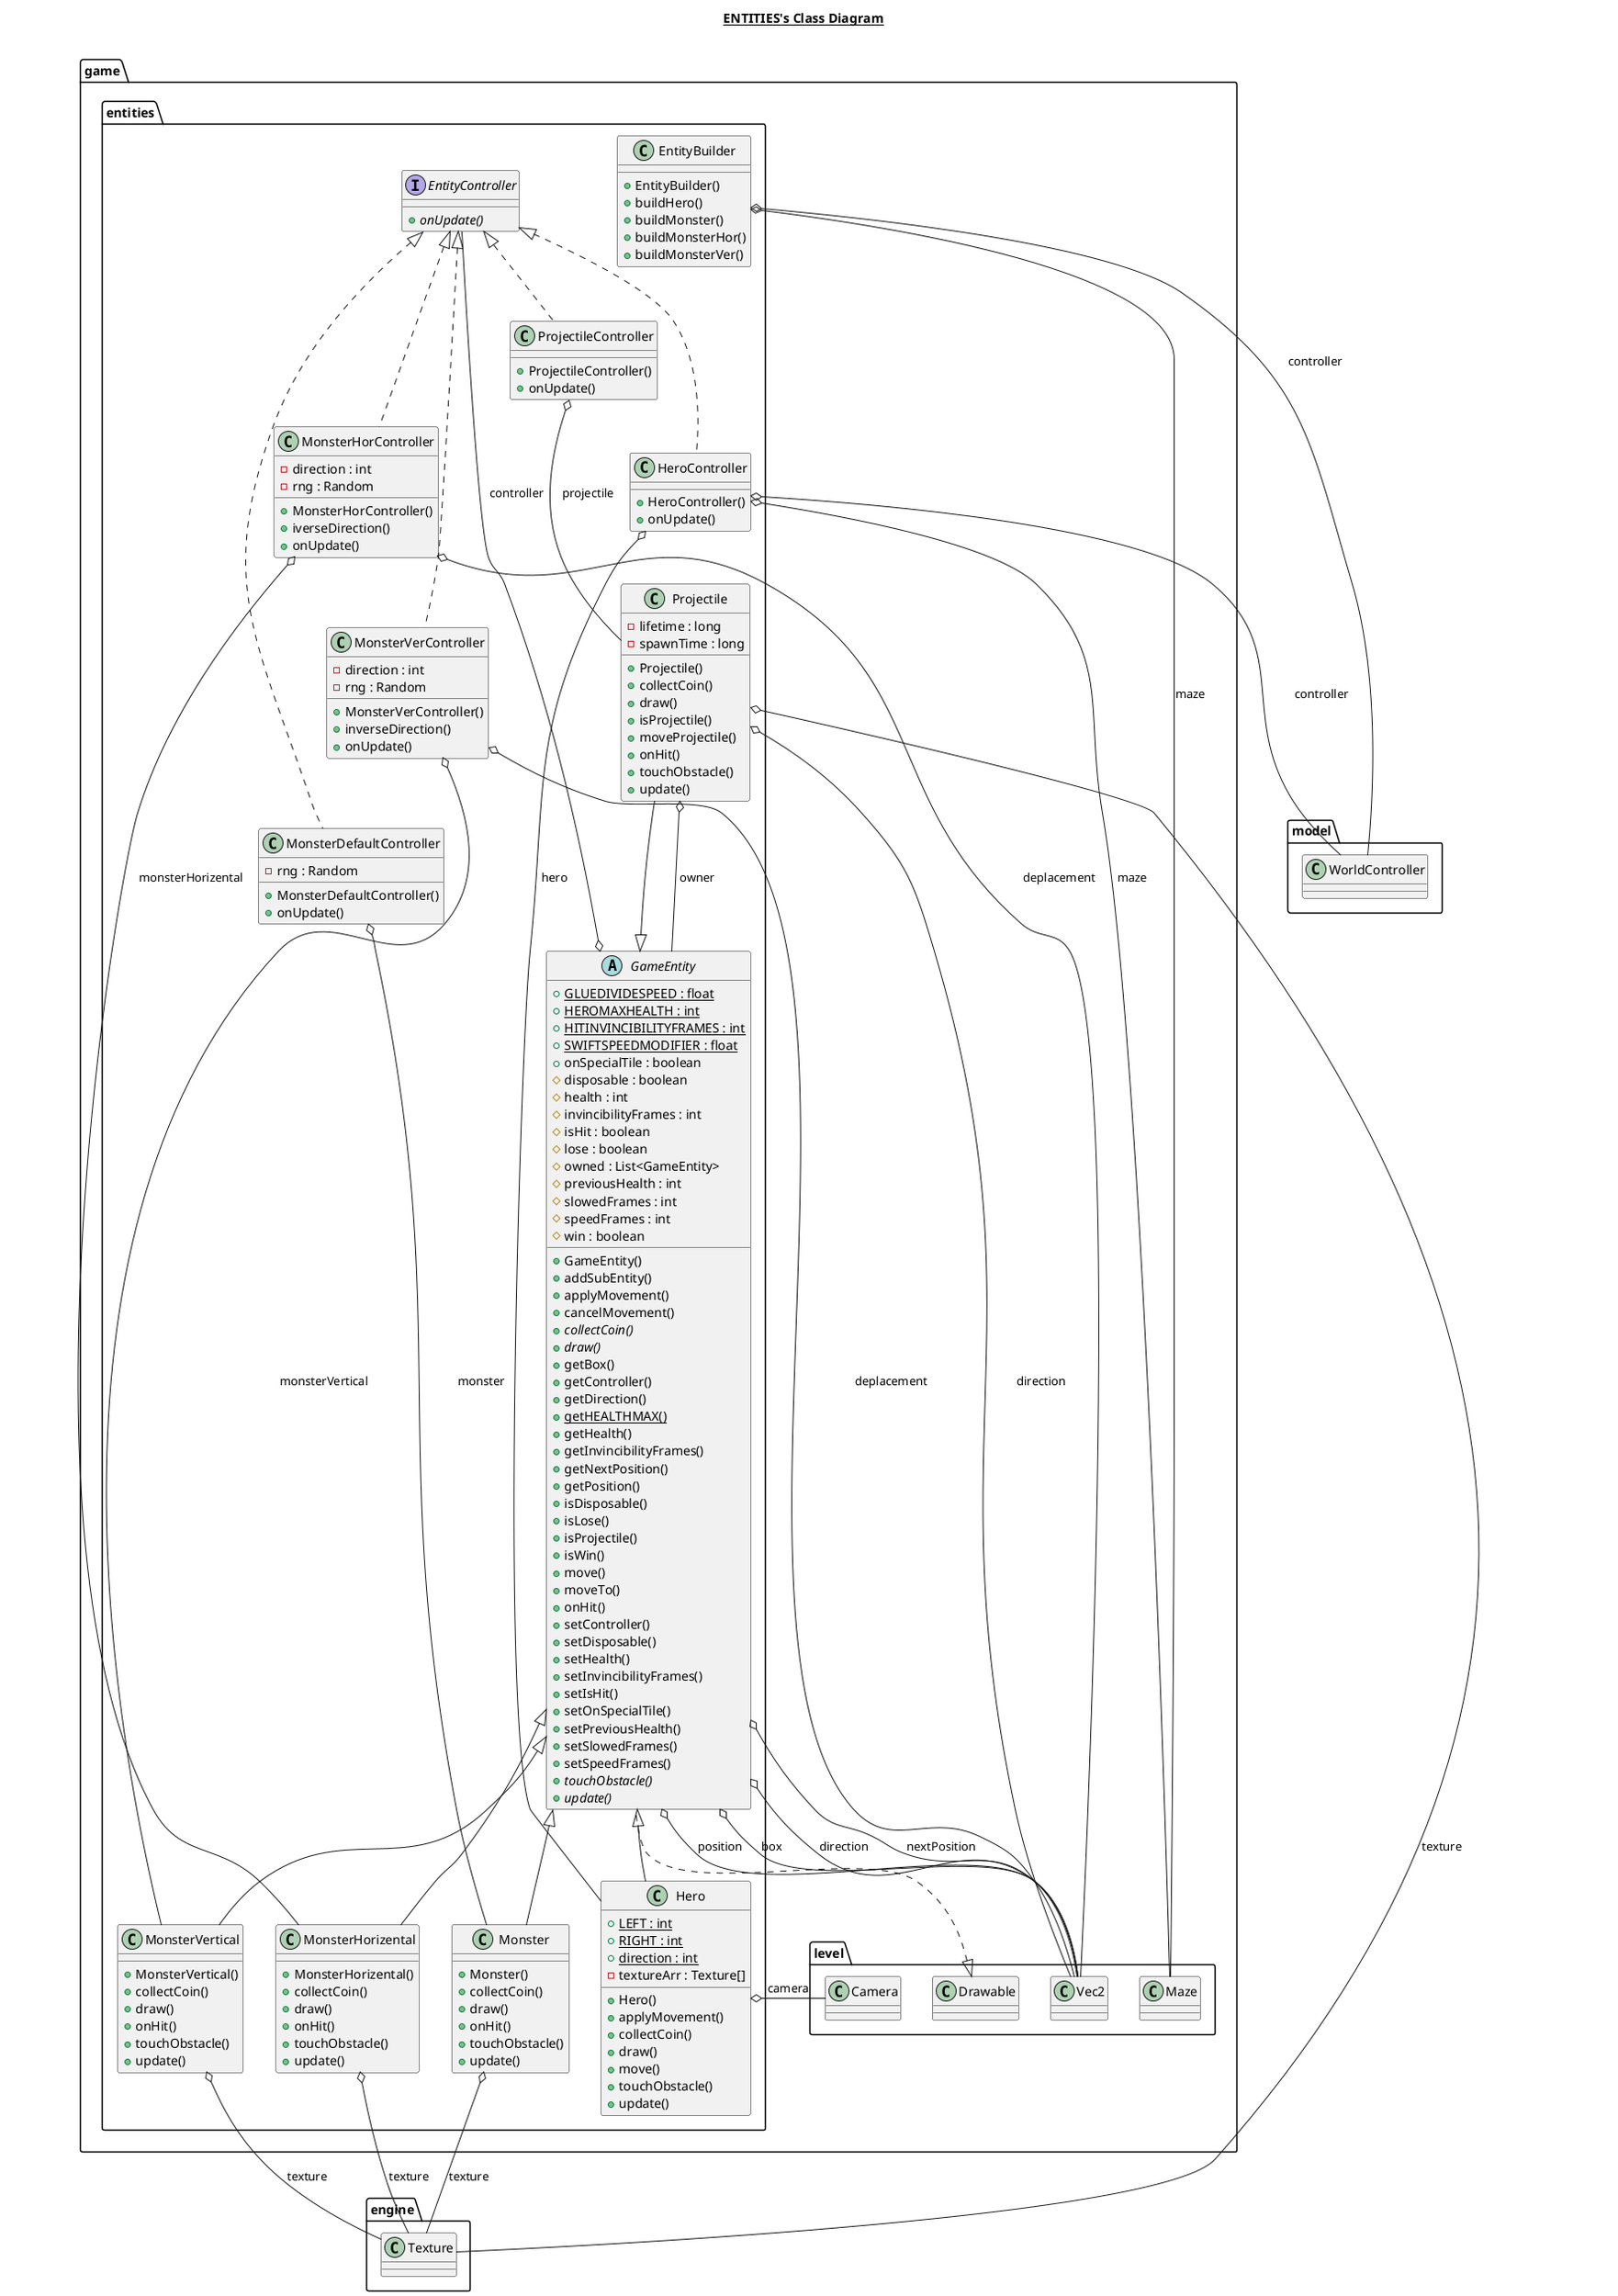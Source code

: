 @startuml

title __ENTITIES's Class Diagram__\n

  namespace game.entities {
    class game.entities.EntityBuilder {
        + EntityBuilder()
        + buildHero()
        + buildMonster()
        + buildMonsterHor()
        + buildMonsterVer()
    }
  }
  

  namespace game.entities {
    interface game.entities.EntityController {
        {abstract} + onUpdate()
    }
  }
  

  namespace game.entities {
    abstract class game.entities.GameEntity {
        {static} + GLUEDIVIDESPEED : float
        {static} + HEROMAXHEALTH : int
        {static} + HITINVINCIBILITYFRAMES : int
        {static} + SWIFTSPEEDMODIFIER : float
        + onSpecialTile : boolean
        # disposable : boolean
        # health : int
        # invincibilityFrames : int
        # isHit : boolean
        # lose : boolean
        # owned : List<GameEntity>
        # previousHealth : int
        # slowedFrames : int
        # speedFrames : int
        # win : boolean
        + GameEntity()
        + addSubEntity()
        + applyMovement()
        + cancelMovement()
        {abstract} + collectCoin()
        {abstract} + draw()
        + getBox()
        + getController()
        + getDirection()
        {static} + getHEALTHMAX()
        + getHealth()
        + getInvincibilityFrames()
        + getNextPosition()
        + getPosition()
        + isDisposable()
        + isLose()
        + isProjectile()
        + isWin()
        + move()
        + moveTo()
        + onHit()
        + setController()
        + setDisposable()
        + setHealth()
        + setInvincibilityFrames()
        + setIsHit()
        + setOnSpecialTile()
        + setPreviousHealth()
        + setSlowedFrames()
        + setSpeedFrames()
        {abstract} + touchObstacle()
        {abstract} + update()
    }
  }
  

  namespace game.entities {
    class game.entities.Hero {
        {static} + LEFT : int
        {static} + RIGHT : int
        {static} + direction : int
        - textureArr : Texture[]
        + Hero()
        + applyMovement()
        + collectCoin()
        + draw()
        + move()
        + touchObstacle()
        + update()
    }
  }
  

  namespace game.entities {
    class game.entities.HeroController {
        + HeroController()
        + onUpdate()
    }
  }
  

  namespace game.entities {
    class game.entities.Monster {
        + Monster()
        + collectCoin()
        + draw()
        + onHit()
        + touchObstacle()
        + update()
    }
  }
  

  namespace game.entities {
    class game.entities.MonsterDefaultController {
        - rng : Random
        + MonsterDefaultController()
        + onUpdate()
    }
  }
  

  namespace game.entities {
    class game.entities.MonsterHorController {
        - direction : int
        - rng : Random
        + MonsterHorController()
        + iverseDirection()
        + onUpdate()
    }
  }
  

  namespace game.entities {
    class game.entities.MonsterHorizental {
        + MonsterHorizental()
        + collectCoin()
        + draw()
        + onHit()
        + touchObstacle()
        + update()
    }
  }
  

  namespace game.entities {
    class game.entities.MonsterVerController {
        - direction : int
        - rng : Random
        + MonsterVerController()
        + inverseDirection()
        + onUpdate()
    }
  }
  

  namespace game.entities {
    class game.entities.MonsterVertical {
        + MonsterVertical()
        + collectCoin()
        + draw()
        + onHit()
        + touchObstacle()
        + update()
    }
  }
  

  namespace game.entities {
    class game.entities.Projectile {
        - lifetime : long
        - spawnTime : long
        + Projectile()
        + collectCoin()
        + draw()
        + isProjectile()
        + moveProjectile()
        + onHit()
        + touchObstacle()
        + update()
    }
  }
  

  namespace game.entities {
    class game.entities.ProjectileController {
        + ProjectileController()
        + onUpdate()
    }
  }
  

  game.entities.EntityBuilder o-- model.WorldController : controller
  game.entities.EntityBuilder o-- game.level.Maze : maze
  game.entities.GameEntity .up.|> game.level.Drawable
  game.entities.GameEntity o-- game.level.Vec2 : box
  game.entities.GameEntity o-- game.entities.EntityController : controller
  game.entities.GameEntity o-- game.level.Vec2 : direction
  game.entities.GameEntity o-- game.level.Vec2 : nextPosition
  game.entities.GameEntity o-- game.level.Vec2 : position
  game.entities.Hero -up-|> game.entities.GameEntity
  game.entities.Hero o-- game.level.Camera : camera
  game.entities.HeroController .up.|> game.entities.EntityController
  game.entities.HeroController o-- model.WorldController : controller
  game.entities.HeroController o-- game.entities.Hero : hero
  game.entities.HeroController o-- game.level.Maze : maze
  game.entities.Monster -up-|> game.entities.GameEntity
  game.entities.Monster o-- engine.Texture : texture
  game.entities.MonsterDefaultController .up.|> game.entities.EntityController
  game.entities.MonsterDefaultController o-- game.entities.Monster : monster
  game.entities.MonsterHorController .up.|> game.entities.EntityController
  game.entities.MonsterHorController o-- game.level.Vec2 : deplacement
  game.entities.MonsterHorController o-- game.entities.MonsterHorizental : monsterHorizental
  game.entities.MonsterHorizental -up-|> game.entities.GameEntity
  game.entities.MonsterHorizental o-- engine.Texture : texture
  game.entities.MonsterVerController .up.|> game.entities.EntityController
  game.entities.MonsterVerController o-- game.level.Vec2 : deplacement
  game.entities.MonsterVerController o-- game.entities.MonsterVertical : monsterVertical
  game.entities.MonsterVertical -up-|> game.entities.GameEntity
  game.entities.MonsterVertical o-- engine.Texture : texture
  game.entities.Projectile -up-|> game.entities.GameEntity
  game.entities.Projectile o-- game.level.Vec2 : direction
  game.entities.Projectile o-- game.entities.GameEntity : owner
  game.entities.Projectile o-- engine.Texture : texture
  game.entities.ProjectileController .up.|> game.entities.EntityController
  game.entities.ProjectileController o-- game.entities.Projectile : projectile


@enduml
